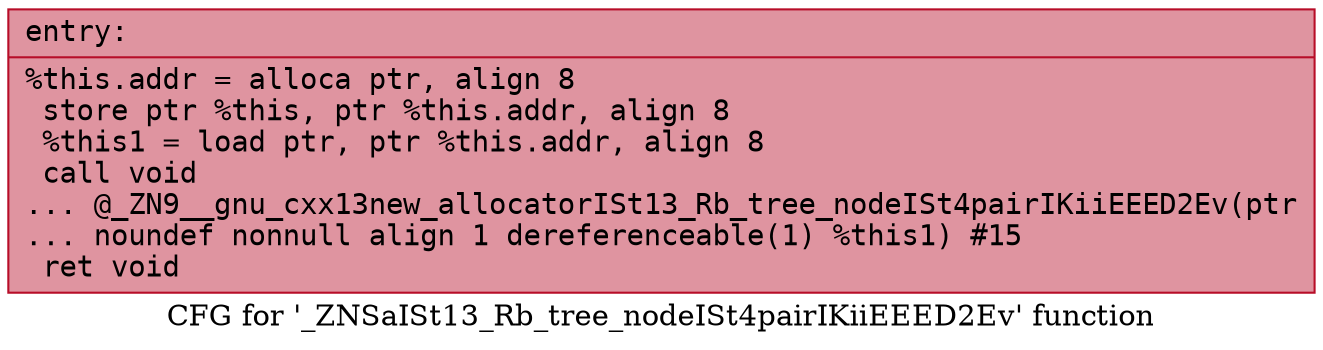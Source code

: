 digraph "CFG for '_ZNSaISt13_Rb_tree_nodeISt4pairIKiiEEED2Ev' function" {
	label="CFG for '_ZNSaISt13_Rb_tree_nodeISt4pairIKiiEEED2Ev' function";

	Node0x55ba304e3f80 [shape=record,color="#b70d28ff", style=filled, fillcolor="#b70d2870" fontname="Courier",label="{entry:\l|  %this.addr = alloca ptr, align 8\l  store ptr %this, ptr %this.addr, align 8\l  %this1 = load ptr, ptr %this.addr, align 8\l  call void\l... @_ZN9__gnu_cxx13new_allocatorISt13_Rb_tree_nodeISt4pairIKiiEEED2Ev(ptr\l... noundef nonnull align 1 dereferenceable(1) %this1) #15\l  ret void\l}"];
}
